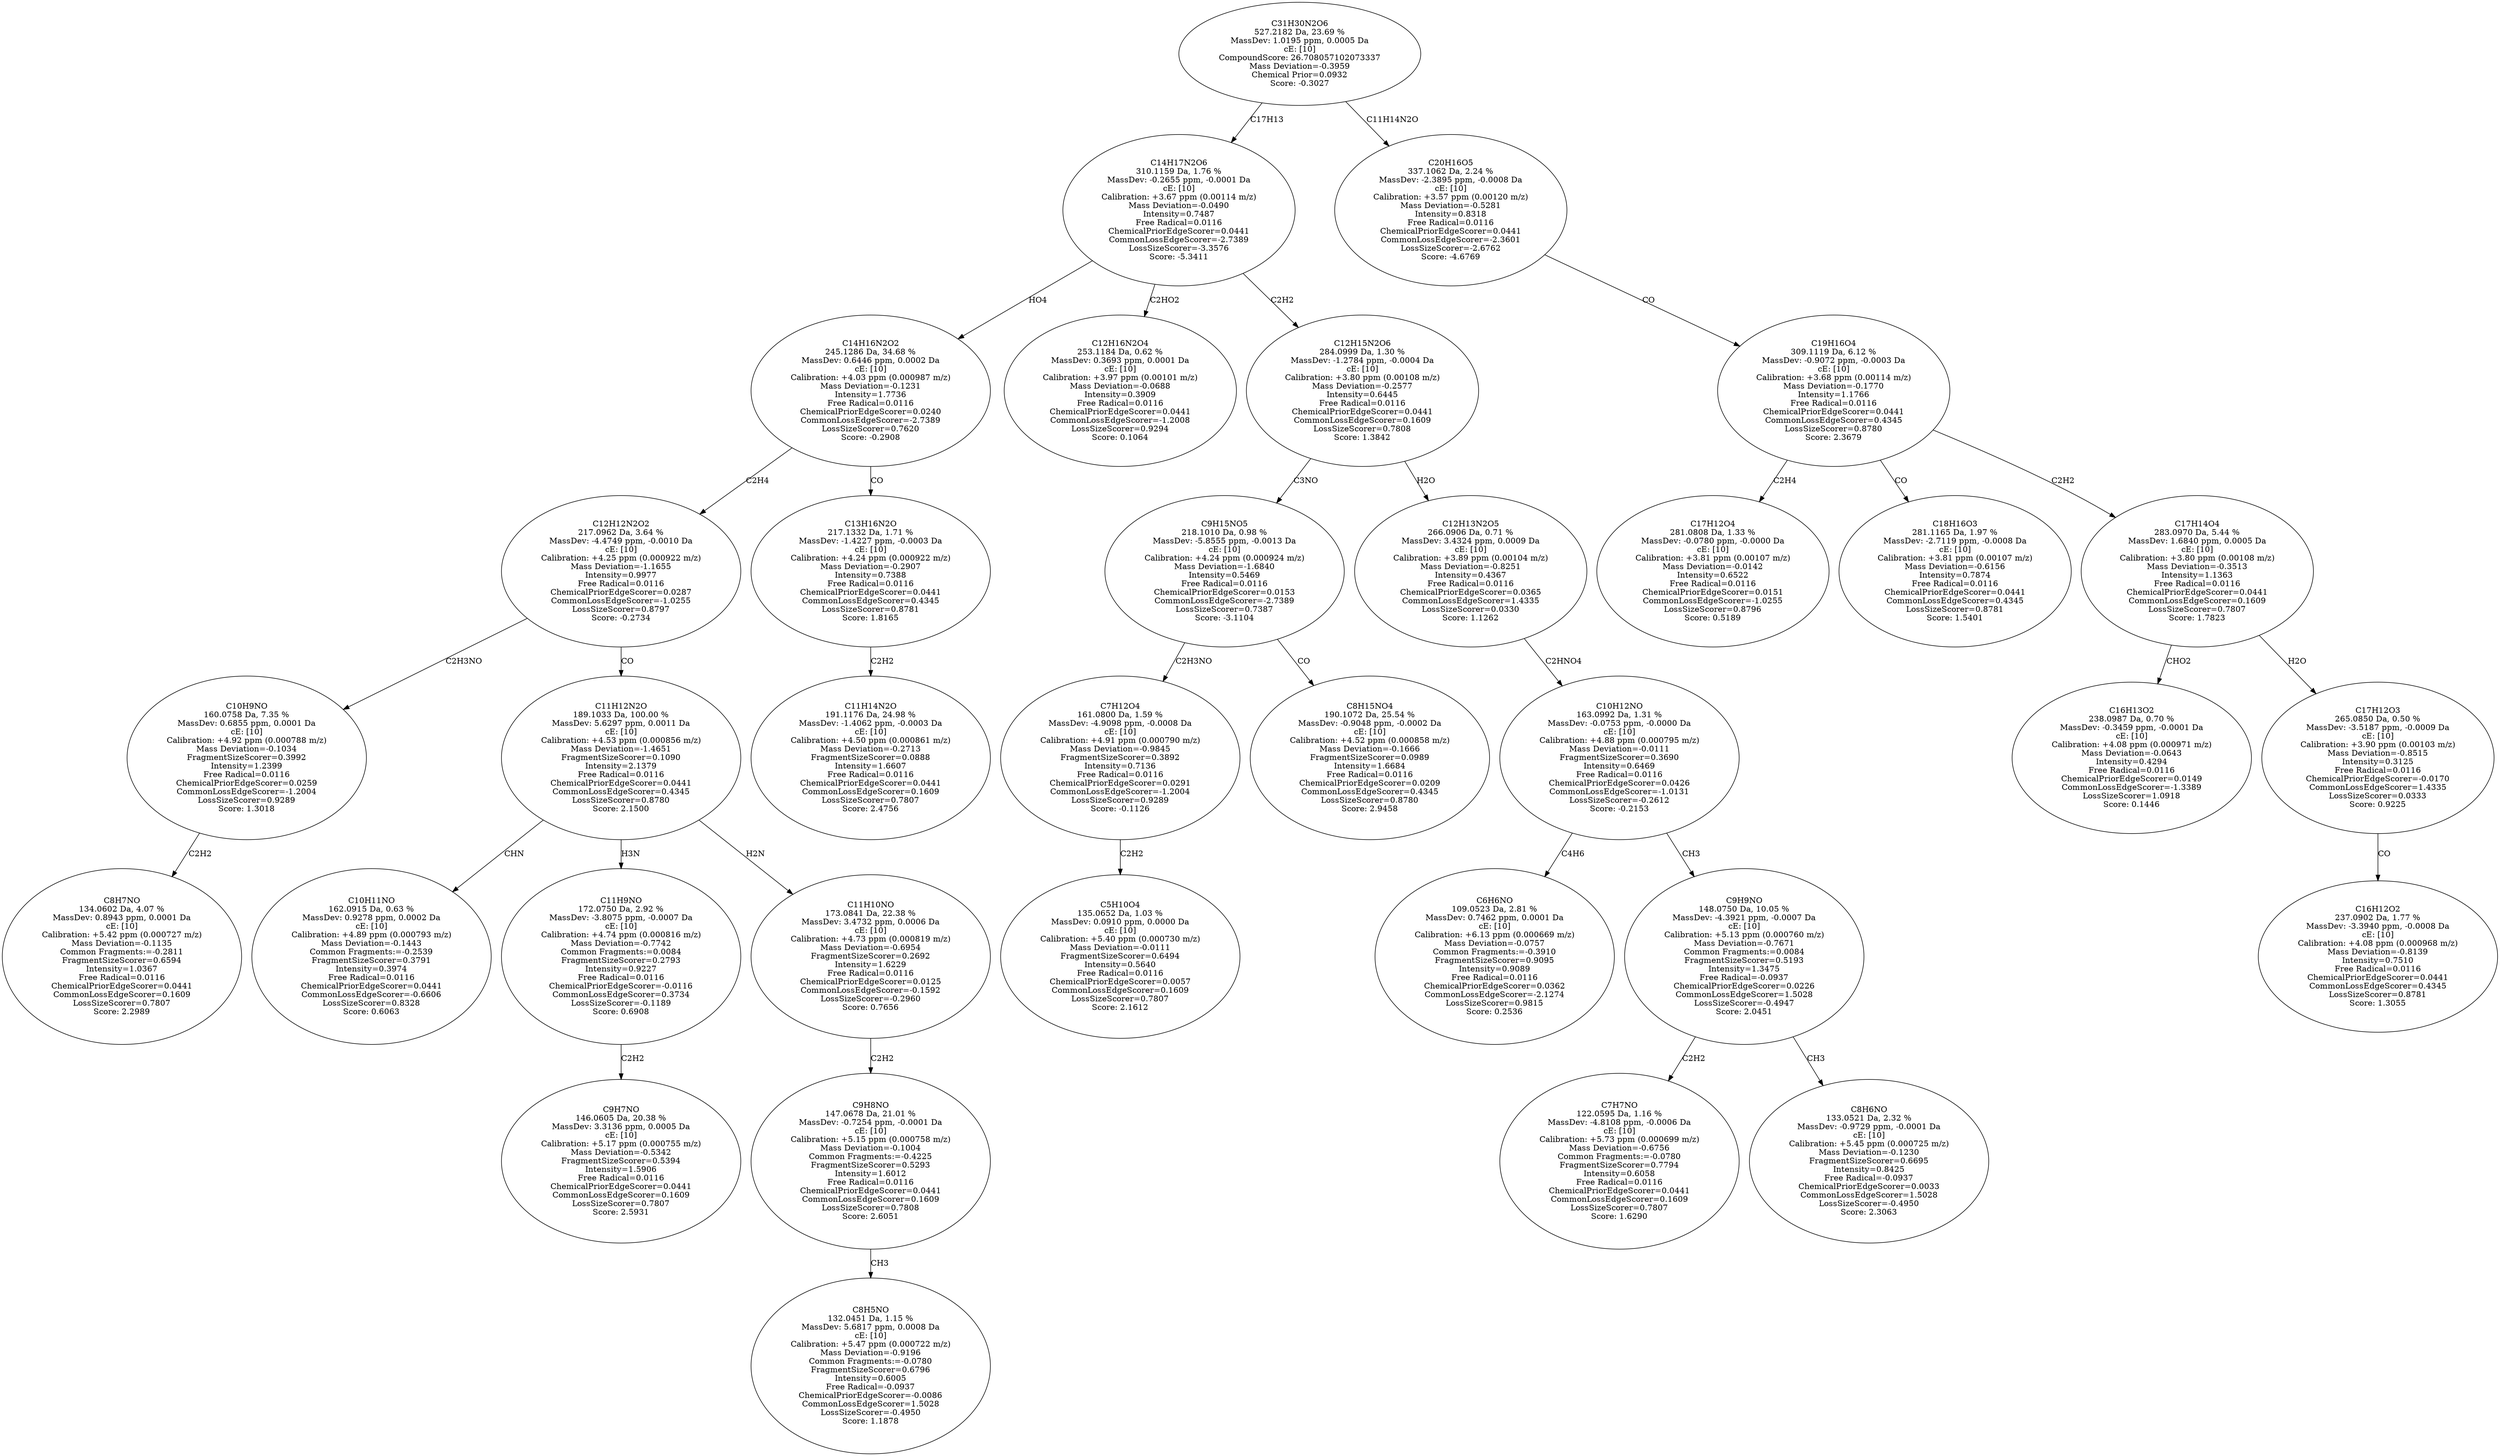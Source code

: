 strict digraph {
v1 [label="C8H7NO\n134.0602 Da, 4.07 %\nMassDev: 0.8943 ppm, 0.0001 Da\ncE: [10]\nCalibration: +5.42 ppm (0.000727 m/z)\nMass Deviation=-0.1135\nCommon Fragments:=-0.2811\nFragmentSizeScorer=0.6594\nIntensity=1.0367\nFree Radical=0.0116\nChemicalPriorEdgeScorer=0.0441\nCommonLossEdgeScorer=0.1609\nLossSizeScorer=0.7807\nScore: 2.2989"];
v2 [label="C10H9NO\n160.0758 Da, 7.35 %\nMassDev: 0.6855 ppm, 0.0001 Da\ncE: [10]\nCalibration: +4.92 ppm (0.000788 m/z)\nMass Deviation=-0.1034\nFragmentSizeScorer=0.3992\nIntensity=1.2399\nFree Radical=0.0116\nChemicalPriorEdgeScorer=0.0259\nCommonLossEdgeScorer=-1.2004\nLossSizeScorer=0.9289\nScore: 1.3018"];
v3 [label="C10H11NO\n162.0915 Da, 0.63 %\nMassDev: 0.9278 ppm, 0.0002 Da\ncE: [10]\nCalibration: +4.89 ppm (0.000793 m/z)\nMass Deviation=-0.1443\nCommon Fragments:=-0.2539\nFragmentSizeScorer=0.3791\nIntensity=0.3974\nFree Radical=0.0116\nChemicalPriorEdgeScorer=0.0441\nCommonLossEdgeScorer=-0.6606\nLossSizeScorer=0.8328\nScore: 0.6063"];
v4 [label="C9H7NO\n146.0605 Da, 20.38 %\nMassDev: 3.3136 ppm, 0.0005 Da\ncE: [10]\nCalibration: +5.17 ppm (0.000755 m/z)\nMass Deviation=-0.5342\nFragmentSizeScorer=0.5394\nIntensity=1.5906\nFree Radical=0.0116\nChemicalPriorEdgeScorer=0.0441\nCommonLossEdgeScorer=0.1609\nLossSizeScorer=0.7807\nScore: 2.5931"];
v5 [label="C11H9NO\n172.0750 Da, 2.92 %\nMassDev: -3.8075 ppm, -0.0007 Da\ncE: [10]\nCalibration: +4.74 ppm (0.000816 m/z)\nMass Deviation=-0.7742\nCommon Fragments:=0.0084\nFragmentSizeScorer=0.2793\nIntensity=0.9227\nFree Radical=0.0116\nChemicalPriorEdgeScorer=-0.0116\nCommonLossEdgeScorer=0.3734\nLossSizeScorer=-0.1189\nScore: 0.6908"];
v6 [label="C8H5NO\n132.0451 Da, 1.15 %\nMassDev: 5.6817 ppm, 0.0008 Da\ncE: [10]\nCalibration: +5.47 ppm (0.000722 m/z)\nMass Deviation=-0.9196\nCommon Fragments:=-0.0780\nFragmentSizeScorer=0.6796\nIntensity=0.6005\nFree Radical=-0.0937\nChemicalPriorEdgeScorer=-0.0086\nCommonLossEdgeScorer=1.5028\nLossSizeScorer=-0.4950\nScore: 1.1878"];
v7 [label="C9H8NO\n147.0678 Da, 21.01 %\nMassDev: -0.7254 ppm, -0.0001 Da\ncE: [10]\nCalibration: +5.15 ppm (0.000758 m/z)\nMass Deviation=-0.1004\nCommon Fragments:=-0.4225\nFragmentSizeScorer=0.5293\nIntensity=1.6012\nFree Radical=0.0116\nChemicalPriorEdgeScorer=0.0441\nCommonLossEdgeScorer=0.1609\nLossSizeScorer=0.7808\nScore: 2.6051"];
v8 [label="C11H10NO\n173.0841 Da, 22.38 %\nMassDev: 3.4732 ppm, 0.0006 Da\ncE: [10]\nCalibration: +4.73 ppm (0.000819 m/z)\nMass Deviation=-0.6954\nFragmentSizeScorer=0.2692\nIntensity=1.6229\nFree Radical=0.0116\nChemicalPriorEdgeScorer=0.0125\nCommonLossEdgeScorer=-0.1592\nLossSizeScorer=-0.2960\nScore: 0.7656"];
v9 [label="C11H12N2O\n189.1033 Da, 100.00 %\nMassDev: 5.6297 ppm, 0.0011 Da\ncE: [10]\nCalibration: +4.53 ppm (0.000856 m/z)\nMass Deviation=-1.4651\nFragmentSizeScorer=0.1090\nIntensity=2.1379\nFree Radical=0.0116\nChemicalPriorEdgeScorer=0.0441\nCommonLossEdgeScorer=0.4345\nLossSizeScorer=0.8780\nScore: 2.1500"];
v10 [label="C12H12N2O2\n217.0962 Da, 3.64 %\nMassDev: -4.4749 ppm, -0.0010 Da\ncE: [10]\nCalibration: +4.25 ppm (0.000922 m/z)\nMass Deviation=-1.1655\nIntensity=0.9977\nFree Radical=0.0116\nChemicalPriorEdgeScorer=0.0287\nCommonLossEdgeScorer=-1.0255\nLossSizeScorer=0.8797\nScore: -0.2734"];
v11 [label="C11H14N2O\n191.1176 Da, 24.98 %\nMassDev: -1.4062 ppm, -0.0003 Da\ncE: [10]\nCalibration: +4.50 ppm (0.000861 m/z)\nMass Deviation=-0.2713\nFragmentSizeScorer=0.0888\nIntensity=1.6607\nFree Radical=0.0116\nChemicalPriorEdgeScorer=0.0441\nCommonLossEdgeScorer=0.1609\nLossSizeScorer=0.7807\nScore: 2.4756"];
v12 [label="C13H16N2O\n217.1332 Da, 1.71 %\nMassDev: -1.4227 ppm, -0.0003 Da\ncE: [10]\nCalibration: +4.24 ppm (0.000922 m/z)\nMass Deviation=-0.2907\nIntensity=0.7388\nFree Radical=0.0116\nChemicalPriorEdgeScorer=0.0441\nCommonLossEdgeScorer=0.4345\nLossSizeScorer=0.8781\nScore: 1.8165"];
v13 [label="C14H16N2O2\n245.1286 Da, 34.68 %\nMassDev: 0.6446 ppm, 0.0002 Da\ncE: [10]\nCalibration: +4.03 ppm (0.000987 m/z)\nMass Deviation=-0.1231\nIntensity=1.7736\nFree Radical=0.0116\nChemicalPriorEdgeScorer=0.0240\nCommonLossEdgeScorer=-2.7389\nLossSizeScorer=0.7620\nScore: -0.2908"];
v14 [label="C12H16N2O4\n253.1184 Da, 0.62 %\nMassDev: 0.3693 ppm, 0.0001 Da\ncE: [10]\nCalibration: +3.97 ppm (0.00101 m/z)\nMass Deviation=-0.0688\nIntensity=0.3909\nFree Radical=0.0116\nChemicalPriorEdgeScorer=0.0441\nCommonLossEdgeScorer=-1.2008\nLossSizeScorer=0.9294\nScore: 0.1064"];
v15 [label="C5H10O4\n135.0652 Da, 1.03 %\nMassDev: 0.0910 ppm, 0.0000 Da\ncE: [10]\nCalibration: +5.40 ppm (0.000730 m/z)\nMass Deviation=-0.0111\nFragmentSizeScorer=0.6494\nIntensity=0.5640\nFree Radical=0.0116\nChemicalPriorEdgeScorer=0.0057\nCommonLossEdgeScorer=0.1609\nLossSizeScorer=0.7807\nScore: 2.1612"];
v16 [label="C7H12O4\n161.0800 Da, 1.59 %\nMassDev: -4.9098 ppm, -0.0008 Da\ncE: [10]\nCalibration: +4.91 ppm (0.000790 m/z)\nMass Deviation=-0.9845\nFragmentSizeScorer=0.3892\nIntensity=0.7136\nFree Radical=0.0116\nChemicalPriorEdgeScorer=0.0291\nCommonLossEdgeScorer=-1.2004\nLossSizeScorer=0.9289\nScore: -0.1126"];
v17 [label="C8H15NO4\n190.1072 Da, 25.54 %\nMassDev: -0.9048 ppm, -0.0002 Da\ncE: [10]\nCalibration: +4.52 ppm (0.000858 m/z)\nMass Deviation=-0.1666\nFragmentSizeScorer=0.0989\nIntensity=1.6684\nFree Radical=0.0116\nChemicalPriorEdgeScorer=0.0209\nCommonLossEdgeScorer=0.4345\nLossSizeScorer=0.8780\nScore: 2.9458"];
v18 [label="C9H15NO5\n218.1010 Da, 0.98 %\nMassDev: -5.8555 ppm, -0.0013 Da\ncE: [10]\nCalibration: +4.24 ppm (0.000924 m/z)\nMass Deviation=-1.6840\nIntensity=0.5469\nFree Radical=0.0116\nChemicalPriorEdgeScorer=0.0153\nCommonLossEdgeScorer=-2.7389\nLossSizeScorer=0.7387\nScore: -3.1104"];
v19 [label="C6H6NO\n109.0523 Da, 2.81 %\nMassDev: 0.7462 ppm, 0.0001 Da\ncE: [10]\nCalibration: +6.13 ppm (0.000669 m/z)\nMass Deviation=-0.0757\nCommon Fragments:=-0.3910\nFragmentSizeScorer=0.9095\nIntensity=0.9089\nFree Radical=0.0116\nChemicalPriorEdgeScorer=0.0362\nCommonLossEdgeScorer=-2.1274\nLossSizeScorer=0.9815\nScore: 0.2536"];
v20 [label="C7H7NO\n122.0595 Da, 1.16 %\nMassDev: -4.8108 ppm, -0.0006 Da\ncE: [10]\nCalibration: +5.73 ppm (0.000699 m/z)\nMass Deviation=-0.6756\nCommon Fragments:=-0.0780\nFragmentSizeScorer=0.7794\nIntensity=0.6058\nFree Radical=0.0116\nChemicalPriorEdgeScorer=0.0441\nCommonLossEdgeScorer=0.1609\nLossSizeScorer=0.7807\nScore: 1.6290"];
v21 [label="C8H6NO\n133.0521 Da, 2.32 %\nMassDev: -0.9729 ppm, -0.0001 Da\ncE: [10]\nCalibration: +5.45 ppm (0.000725 m/z)\nMass Deviation=-0.1230\nFragmentSizeScorer=0.6695\nIntensity=0.8425\nFree Radical=-0.0937\nChemicalPriorEdgeScorer=0.0033\nCommonLossEdgeScorer=1.5028\nLossSizeScorer=-0.4950\nScore: 2.3063"];
v22 [label="C9H9NO\n148.0750 Da, 10.05 %\nMassDev: -4.3921 ppm, -0.0007 Da\ncE: [10]\nCalibration: +5.13 ppm (0.000760 m/z)\nMass Deviation=-0.7671\nCommon Fragments:=0.0084\nFragmentSizeScorer=0.5193\nIntensity=1.3475\nFree Radical=-0.0937\nChemicalPriorEdgeScorer=0.0226\nCommonLossEdgeScorer=1.5028\nLossSizeScorer=-0.4947\nScore: 2.0451"];
v23 [label="C10H12NO\n163.0992 Da, 1.31 %\nMassDev: -0.0753 ppm, -0.0000 Da\ncE: [10]\nCalibration: +4.88 ppm (0.000795 m/z)\nMass Deviation=-0.0111\nFragmentSizeScorer=0.3690\nIntensity=0.6469\nFree Radical=0.0116\nChemicalPriorEdgeScorer=0.0426\nCommonLossEdgeScorer=-1.0131\nLossSizeScorer=-0.2612\nScore: -0.2153"];
v24 [label="C12H13N2O5\n266.0906 Da, 0.71 %\nMassDev: 3.4324 ppm, 0.0009 Da\ncE: [10]\nCalibration: +3.89 ppm (0.00104 m/z)\nMass Deviation=-0.8251\nIntensity=0.4367\nFree Radical=0.0116\nChemicalPriorEdgeScorer=0.0365\nCommonLossEdgeScorer=1.4335\nLossSizeScorer=0.0330\nScore: 1.1262"];
v25 [label="C12H15N2O6\n284.0999 Da, 1.30 %\nMassDev: -1.2784 ppm, -0.0004 Da\ncE: [10]\nCalibration: +3.80 ppm (0.00108 m/z)\nMass Deviation=-0.2577\nIntensity=0.6445\nFree Radical=0.0116\nChemicalPriorEdgeScorer=0.0441\nCommonLossEdgeScorer=0.1609\nLossSizeScorer=0.7808\nScore: 1.3842"];
v26 [label="C14H17N2O6\n310.1159 Da, 1.76 %\nMassDev: -0.2655 ppm, -0.0001 Da\ncE: [10]\nCalibration: +3.67 ppm (0.00114 m/z)\nMass Deviation=-0.0490\nIntensity=0.7487\nFree Radical=0.0116\nChemicalPriorEdgeScorer=0.0441\nCommonLossEdgeScorer=-2.7389\nLossSizeScorer=-3.3576\nScore: -5.3411"];
v27 [label="C17H12O4\n281.0808 Da, 1.33 %\nMassDev: -0.0780 ppm, -0.0000 Da\ncE: [10]\nCalibration: +3.81 ppm (0.00107 m/z)\nMass Deviation=-0.0142\nIntensity=0.6522\nFree Radical=0.0116\nChemicalPriorEdgeScorer=0.0151\nCommonLossEdgeScorer=-1.0255\nLossSizeScorer=0.8796\nScore: 0.5189"];
v28 [label="C18H16O3\n281.1165 Da, 1.97 %\nMassDev: -2.7119 ppm, -0.0008 Da\ncE: [10]\nCalibration: +3.81 ppm (0.00107 m/z)\nMass Deviation=-0.6156\nIntensity=0.7874\nFree Radical=0.0116\nChemicalPriorEdgeScorer=0.0441\nCommonLossEdgeScorer=0.4345\nLossSizeScorer=0.8781\nScore: 1.5401"];
v29 [label="C16H13O2\n238.0987 Da, 0.70 %\nMassDev: -0.3459 ppm, -0.0001 Da\ncE: [10]\nCalibration: +4.08 ppm (0.000971 m/z)\nMass Deviation=-0.0643\nIntensity=0.4294\nFree Radical=0.0116\nChemicalPriorEdgeScorer=0.0149\nCommonLossEdgeScorer=-1.3389\nLossSizeScorer=1.0918\nScore: 0.1446"];
v30 [label="C16H12O2\n237.0902 Da, 1.77 %\nMassDev: -3.3940 ppm, -0.0008 Da\ncE: [10]\nCalibration: +4.08 ppm (0.000968 m/z)\nMass Deviation=-0.8139\nIntensity=0.7510\nFree Radical=0.0116\nChemicalPriorEdgeScorer=0.0441\nCommonLossEdgeScorer=0.4345\nLossSizeScorer=0.8781\nScore: 1.3055"];
v31 [label="C17H12O3\n265.0850 Da, 0.50 %\nMassDev: -3.5187 ppm, -0.0009 Da\ncE: [10]\nCalibration: +3.90 ppm (0.00103 m/z)\nMass Deviation=-0.8515\nIntensity=0.3125\nFree Radical=0.0116\nChemicalPriorEdgeScorer=-0.0170\nCommonLossEdgeScorer=1.4335\nLossSizeScorer=0.0333\nScore: 0.9225"];
v32 [label="C17H14O4\n283.0970 Da, 5.44 %\nMassDev: 1.6840 ppm, 0.0005 Da\ncE: [10]\nCalibration: +3.80 ppm (0.00108 m/z)\nMass Deviation=-0.3513\nIntensity=1.1363\nFree Radical=0.0116\nChemicalPriorEdgeScorer=0.0441\nCommonLossEdgeScorer=0.1609\nLossSizeScorer=0.7807\nScore: 1.7823"];
v33 [label="C19H16O4\n309.1119 Da, 6.12 %\nMassDev: -0.9072 ppm, -0.0003 Da\ncE: [10]\nCalibration: +3.68 ppm (0.00114 m/z)\nMass Deviation=-0.1770\nIntensity=1.1766\nFree Radical=0.0116\nChemicalPriorEdgeScorer=0.0441\nCommonLossEdgeScorer=0.4345\nLossSizeScorer=0.8780\nScore: 2.3679"];
v34 [label="C20H16O5\n337.1062 Da, 2.24 %\nMassDev: -2.3895 ppm, -0.0008 Da\ncE: [10]\nCalibration: +3.57 ppm (0.00120 m/z)\nMass Deviation=-0.5281\nIntensity=0.8318\nFree Radical=0.0116\nChemicalPriorEdgeScorer=0.0441\nCommonLossEdgeScorer=-2.3601\nLossSizeScorer=-2.6762\nScore: -4.6769"];
v35 [label="C31H30N2O6\n527.2182 Da, 23.69 %\nMassDev: 1.0195 ppm, 0.0005 Da\ncE: [10]\nCompoundScore: 26.708057102073337\nMass Deviation=-0.3959\nChemical Prior=0.0932\nScore: -0.3027"];
v2 -> v1 [label="C2H2"];
v10 -> v2 [label="C2H3NO"];
v9 -> v3 [label="CHN"];
v5 -> v4 [label="C2H2"];
v9 -> v5 [label="H3N"];
v7 -> v6 [label="CH3"];
v8 -> v7 [label="C2H2"];
v9 -> v8 [label="H2N"];
v10 -> v9 [label="CO"];
v13 -> v10 [label="C2H4"];
v12 -> v11 [label="C2H2"];
v13 -> v12 [label="CO"];
v26 -> v13 [label="HO4"];
v26 -> v14 [label="C2HO2"];
v16 -> v15 [label="C2H2"];
v18 -> v16 [label="C2H3NO"];
v18 -> v17 [label="CO"];
v25 -> v18 [label="C3NO"];
v23 -> v19 [label="C4H6"];
v22 -> v20 [label="C2H2"];
v22 -> v21 [label="CH3"];
v23 -> v22 [label="CH3"];
v24 -> v23 [label="C2HNO4"];
v25 -> v24 [label="H2O"];
v26 -> v25 [label="C2H2"];
v35 -> v26 [label="C17H13"];
v33 -> v27 [label="C2H4"];
v33 -> v28 [label="CO"];
v32 -> v29 [label="CHO2"];
v31 -> v30 [label="CO"];
v32 -> v31 [label="H2O"];
v33 -> v32 [label="C2H2"];
v34 -> v33 [label="CO"];
v35 -> v34 [label="C11H14N2O"];
}